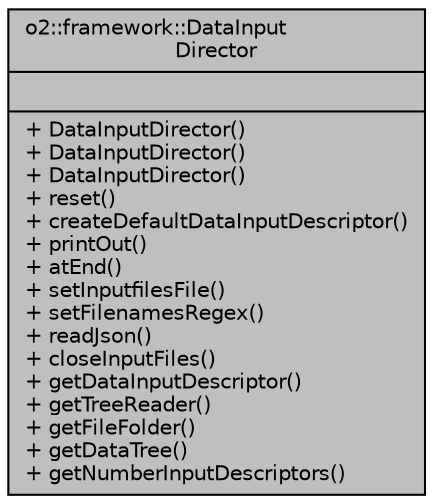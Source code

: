 digraph "o2::framework::DataInputDirector"
{
 // INTERACTIVE_SVG=YES
  bgcolor="transparent";
  edge [fontname="Helvetica",fontsize="10",labelfontname="Helvetica",labelfontsize="10"];
  node [fontname="Helvetica",fontsize="10",shape=record];
  Node1 [label="{o2::framework::DataInput\lDirector\n||+ DataInputDirector()\l+ DataInputDirector()\l+ DataInputDirector()\l+ reset()\l+ createDefaultDataInputDescriptor()\l+ printOut()\l+ atEnd()\l+ setInputfilesFile()\l+ setFilenamesRegex()\l+ readJson()\l+ closeInputFiles()\l+ getDataInputDescriptor()\l+ getTreeReader()\l+ getFileFolder()\l+ getDataTree()\l+ getNumberInputDescriptors()\l}",height=0.2,width=0.4,color="black", fillcolor="grey75", style="filled", fontcolor="black"];
}
